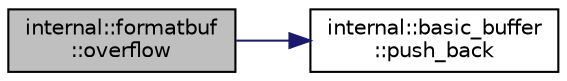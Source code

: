 digraph "internal::formatbuf::overflow"
{
  edge [fontname="Helvetica",fontsize="10",labelfontname="Helvetica",labelfontsize="10"];
  node [fontname="Helvetica",fontsize="10",shape=record];
  rankdir="LR";
  Node1 [label="internal::formatbuf\l::overflow",height=0.2,width=0.4,color="black", fillcolor="grey75", style="filled" fontcolor="black"];
  Node1 -> Node2 [color="midnightblue",fontsize="10",style="solid",fontname="Helvetica"];
  Node2 [label="internal::basic_buffer\l::push_back",height=0.2,width=0.4,color="black", fillcolor="white", style="filled",URL="$classinternal_1_1basic__buffer.html#a8dd9de72728ab902c31f22bdba9a7a55"];
}
